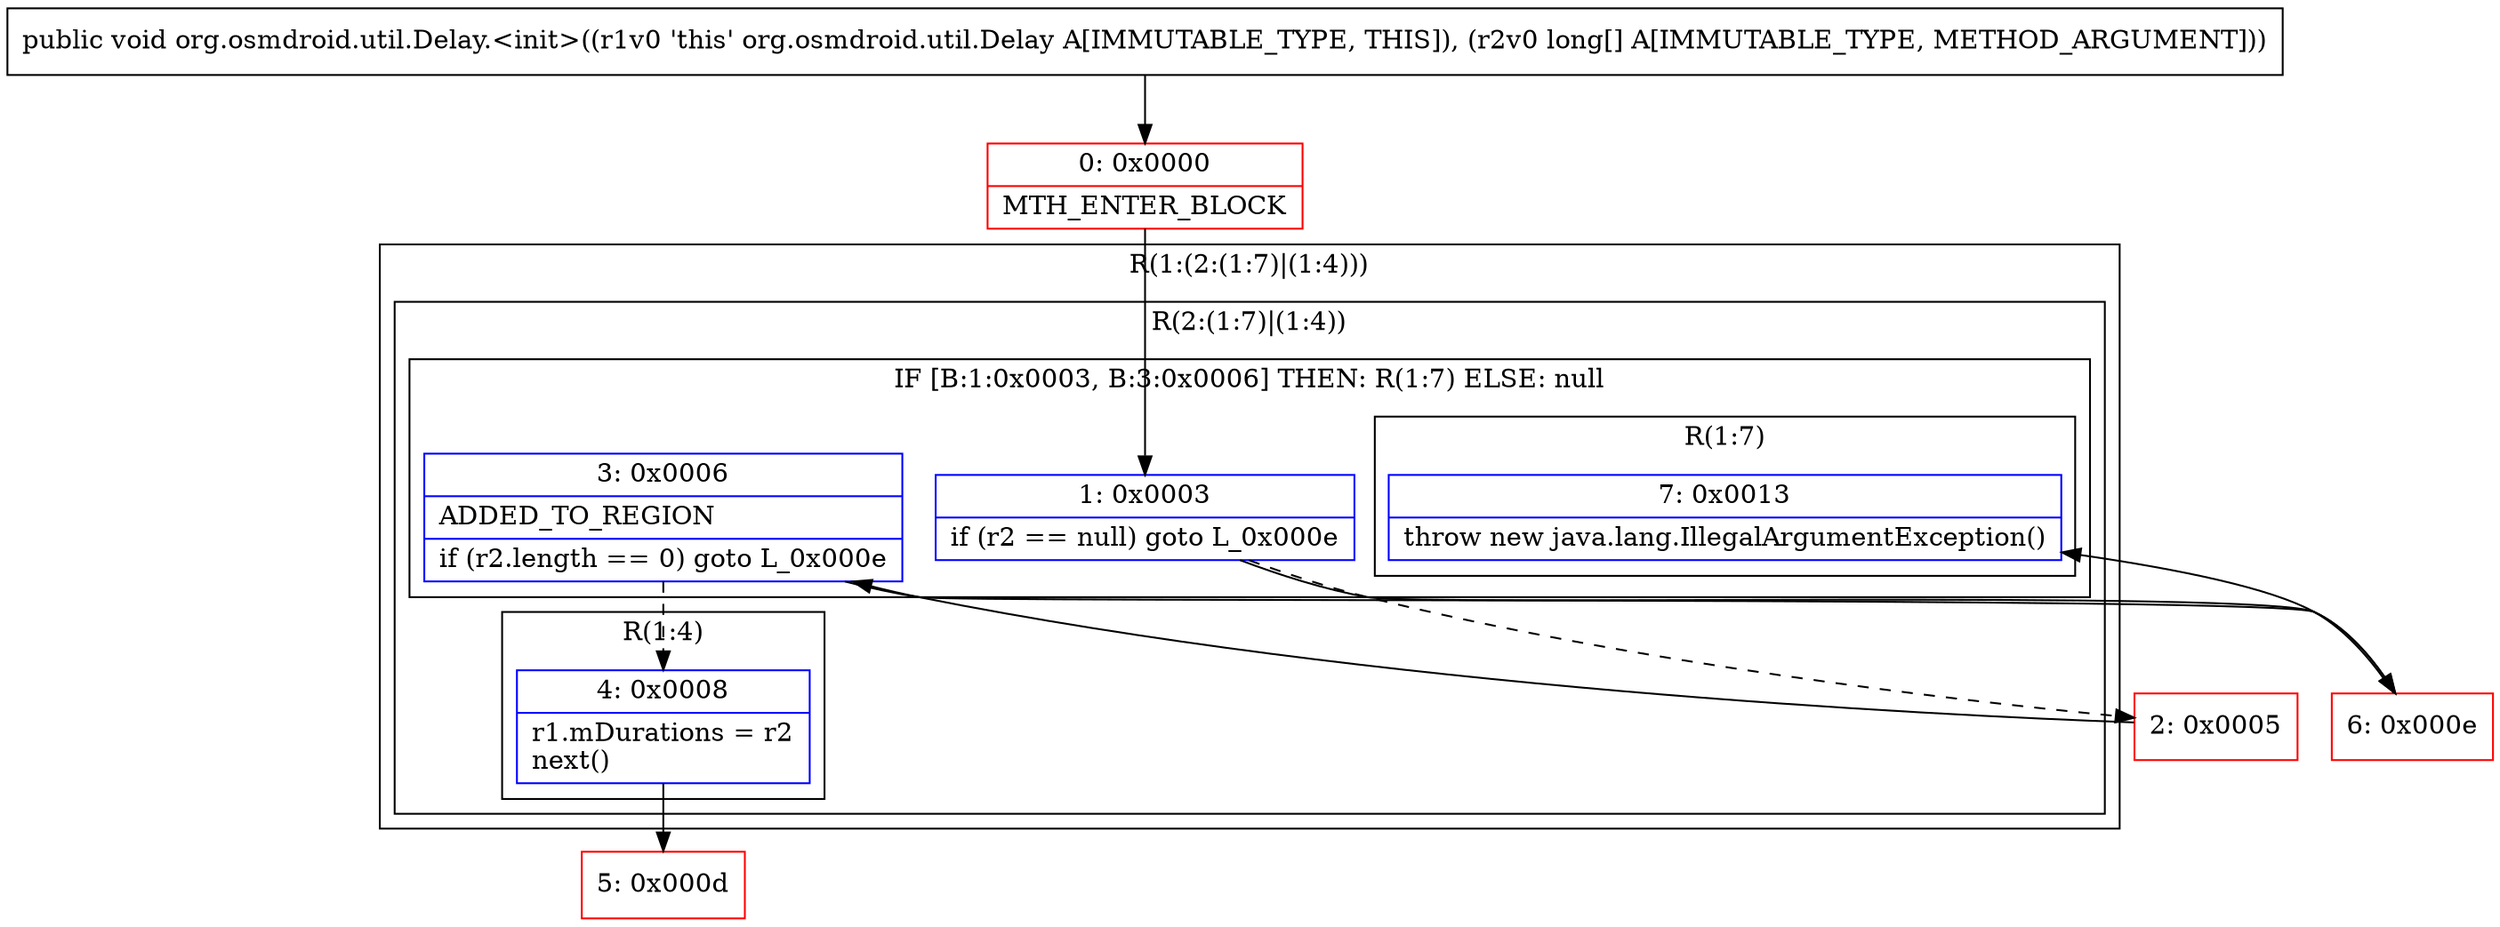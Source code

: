digraph "CFG fororg.osmdroid.util.Delay.\<init\>([J)V" {
subgraph cluster_Region_1706825949 {
label = "R(1:(2:(1:7)|(1:4)))";
node [shape=record,color=blue];
subgraph cluster_Region_1622872294 {
label = "R(2:(1:7)|(1:4))";
node [shape=record,color=blue];
subgraph cluster_IfRegion_1141453094 {
label = "IF [B:1:0x0003, B:3:0x0006] THEN: R(1:7) ELSE: null";
node [shape=record,color=blue];
Node_1 [shape=record,label="{1\:\ 0x0003|if (r2 == null) goto L_0x000e\l}"];
Node_3 [shape=record,label="{3\:\ 0x0006|ADDED_TO_REGION\l|if (r2.length == 0) goto L_0x000e\l}"];
subgraph cluster_Region_525372938 {
label = "R(1:7)";
node [shape=record,color=blue];
Node_7 [shape=record,label="{7\:\ 0x0013|throw new java.lang.IllegalArgumentException()\l}"];
}
}
subgraph cluster_Region_439289805 {
label = "R(1:4)";
node [shape=record,color=blue];
Node_4 [shape=record,label="{4\:\ 0x0008|r1.mDurations = r2\lnext()\l}"];
}
}
}
Node_0 [shape=record,color=red,label="{0\:\ 0x0000|MTH_ENTER_BLOCK\l}"];
Node_2 [shape=record,color=red,label="{2\:\ 0x0005}"];
Node_5 [shape=record,color=red,label="{5\:\ 0x000d}"];
Node_6 [shape=record,color=red,label="{6\:\ 0x000e}"];
MethodNode[shape=record,label="{public void org.osmdroid.util.Delay.\<init\>((r1v0 'this' org.osmdroid.util.Delay A[IMMUTABLE_TYPE, THIS]), (r2v0 long[] A[IMMUTABLE_TYPE, METHOD_ARGUMENT])) }"];
MethodNode -> Node_0;
Node_1 -> Node_2[style=dashed];
Node_1 -> Node_6;
Node_3 -> Node_4[style=dashed];
Node_3 -> Node_6;
Node_4 -> Node_5;
Node_0 -> Node_1;
Node_2 -> Node_3;
Node_6 -> Node_7;
}


